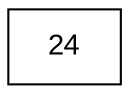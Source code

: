 digraph G{
 size="100" node [shape = record, fontname = Arial];
    elem000002e9fca21620[label = " {24} "];
}